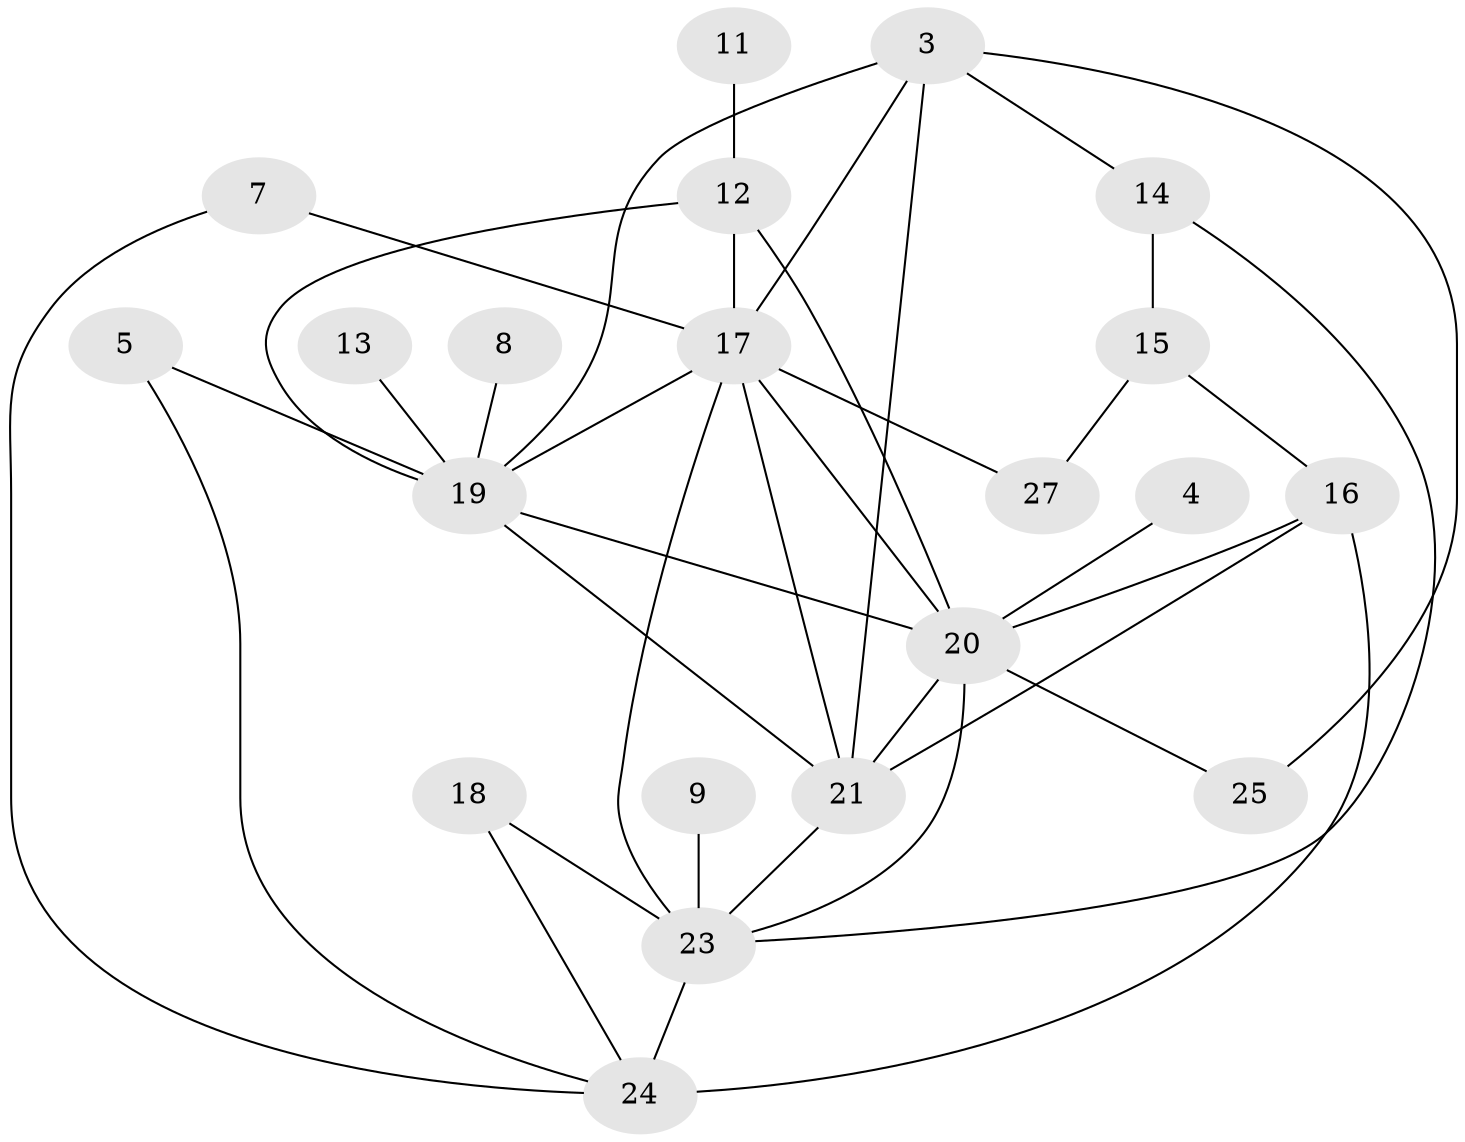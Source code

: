 // original degree distribution, {3: 0.2641509433962264, 1: 0.1509433962264151, 4: 0.11320754716981132, 0: 0.11320754716981132, 5: 0.11320754716981132, 2: 0.22641509433962265, 6: 0.018867924528301886}
// Generated by graph-tools (version 1.1) at 2025/25/03/09/25 03:25:15]
// undirected, 21 vertices, 38 edges
graph export_dot {
graph [start="1"]
  node [color=gray90,style=filled];
  3;
  4;
  5;
  7;
  8;
  9;
  11;
  12;
  13;
  14;
  15;
  16;
  17;
  18;
  19;
  20;
  21;
  23;
  24;
  25;
  27;
  3 -- 14 [weight=1.0];
  3 -- 17 [weight=1.0];
  3 -- 19 [weight=1.0];
  3 -- 21 [weight=1.0];
  3 -- 25 [weight=1.0];
  4 -- 20 [weight=1.0];
  5 -- 19 [weight=1.0];
  5 -- 24 [weight=1.0];
  7 -- 17 [weight=1.0];
  7 -- 24 [weight=1.0];
  8 -- 19 [weight=1.0];
  9 -- 23 [weight=1.0];
  11 -- 12 [weight=1.0];
  12 -- 17 [weight=1.0];
  12 -- 19 [weight=1.0];
  12 -- 20 [weight=1.0];
  13 -- 19 [weight=2.0];
  14 -- 15 [weight=1.0];
  14 -- 23 [weight=1.0];
  15 -- 16 [weight=1.0];
  15 -- 27 [weight=1.0];
  16 -- 20 [weight=1.0];
  16 -- 21 [weight=1.0];
  16 -- 24 [weight=1.0];
  17 -- 19 [weight=1.0];
  17 -- 20 [weight=1.0];
  17 -- 21 [weight=1.0];
  17 -- 23 [weight=1.0];
  17 -- 27 [weight=1.0];
  18 -- 23 [weight=1.0];
  18 -- 24 [weight=1.0];
  19 -- 20 [weight=1.0];
  19 -- 21 [weight=1.0];
  20 -- 21 [weight=1.0];
  20 -- 23 [weight=1.0];
  20 -- 25 [weight=1.0];
  21 -- 23 [weight=2.0];
  23 -- 24 [weight=2.0];
}
